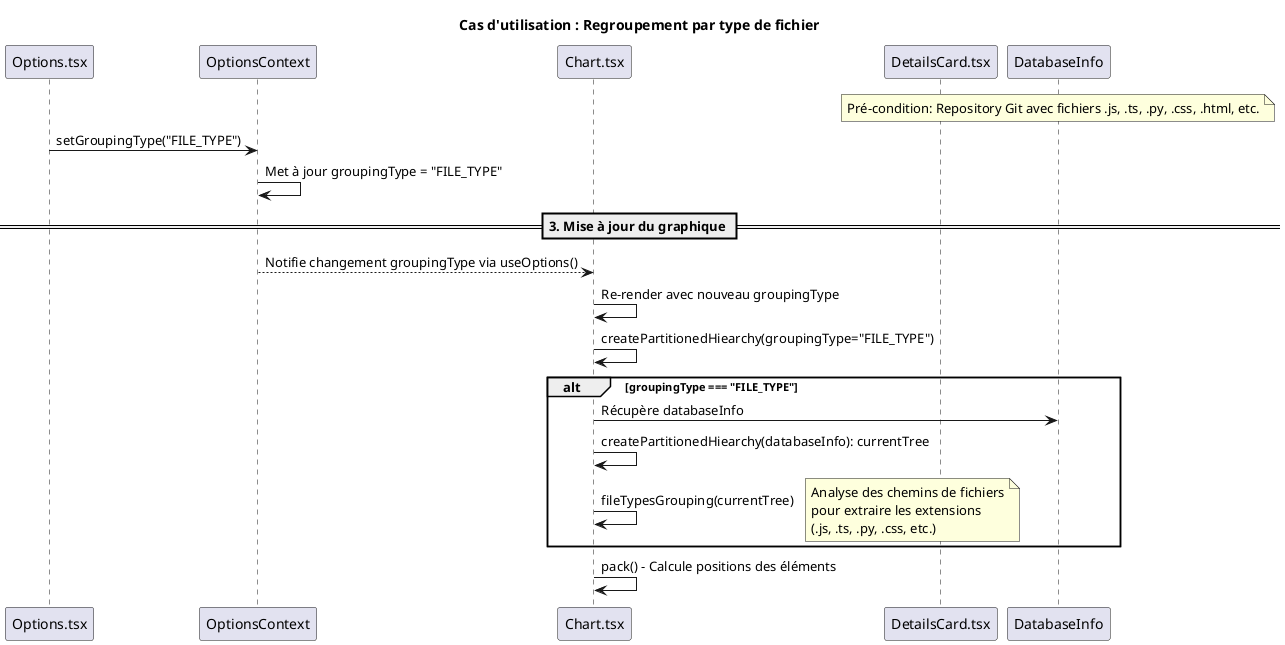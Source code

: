 @startuml
title Cas d'utilisation : Regroupement par type de fichier

participant "Options.tsx" as O
participant "OptionsContext" as OC
participant "Chart.tsx" as C
participant "DetailsCard.tsx" as DC
participant "DatabaseInfo" as DB

note over DB: Pré-condition: Repository Git avec fichiers .js, .ts, .py, .css, .html, etc.

note right: EnumSelect onChange(groupingType: GroupingType)
O -> OC: setGroupingType("FILE_TYPE")
OC -> OC: Met à jour groupingType = "FILE_TYPE"

== 3. Mise à jour du graphique ==
OC --> C: Notifie changement groupingType via useOptions()
C -> C: Re-render avec nouveau groupingType
C -> C: createPartitionedHiearchy(groupingType="FILE_TYPE")

alt groupingType === "FILE_TYPE"
    C -> DB: Récupère databaseInfo
    C -> C: createPartitionedHiearchy(databaseInfo): currentTree
    C -> C: fileTypesGrouping(currentTree)
    note right: Analyse des chemins de fichiers\npour extraire les extensions\n(.js, .ts, .py, .css, etc.)
end

C -> C: pack() - Calcule positions des éléments
@enduml
